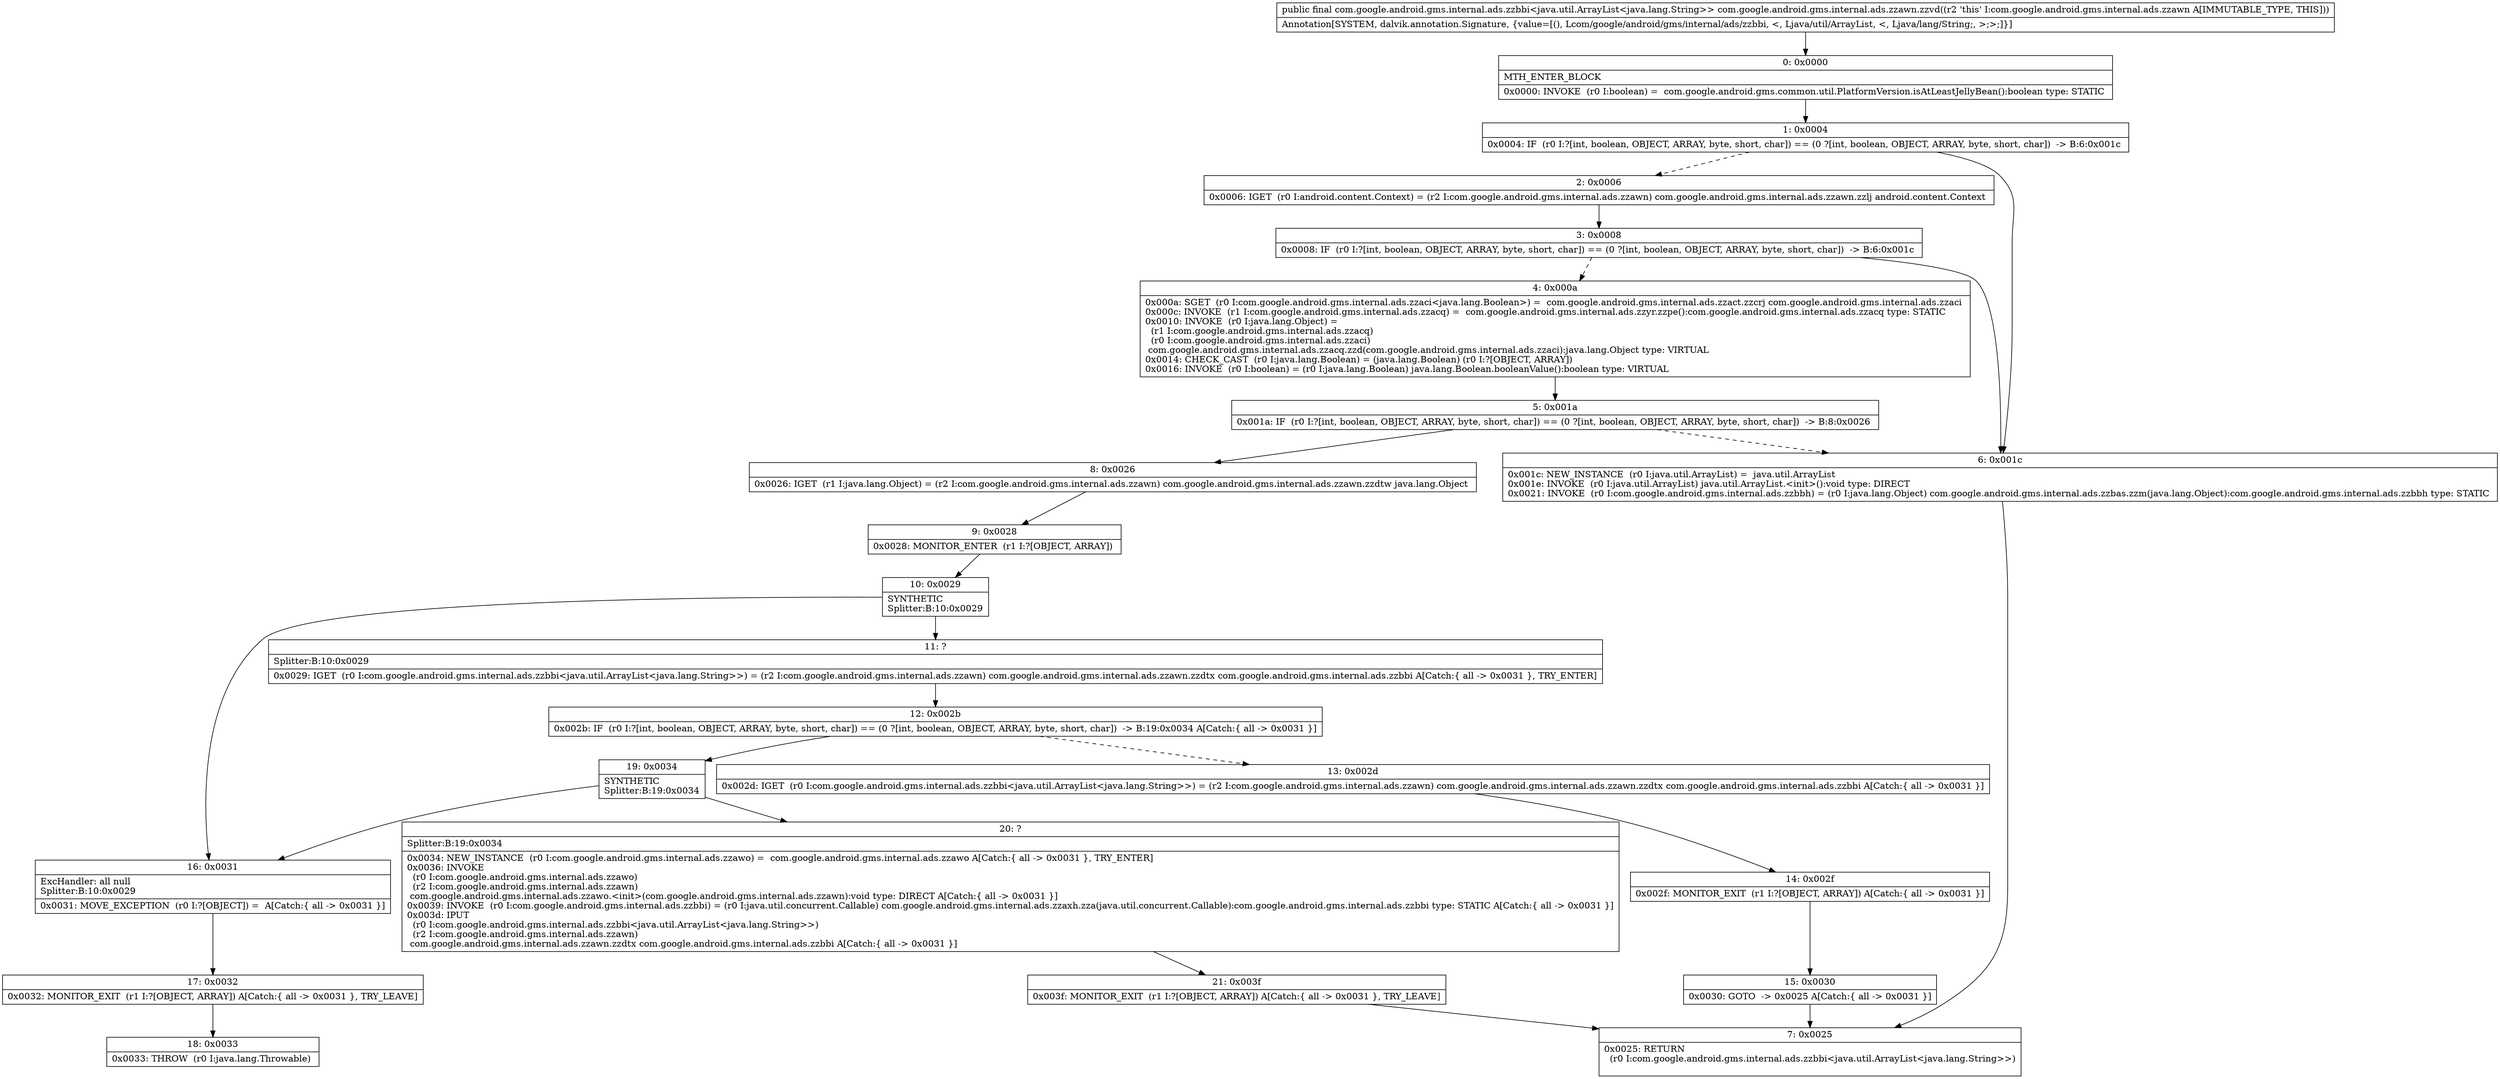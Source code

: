 digraph "CFG forcom.google.android.gms.internal.ads.zzawn.zzvd()Lcom\/google\/android\/gms\/internal\/ads\/zzbbi;" {
Node_0 [shape=record,label="{0\:\ 0x0000|MTH_ENTER_BLOCK\l|0x0000: INVOKE  (r0 I:boolean) =  com.google.android.gms.common.util.PlatformVersion.isAtLeastJellyBean():boolean type: STATIC \l}"];
Node_1 [shape=record,label="{1\:\ 0x0004|0x0004: IF  (r0 I:?[int, boolean, OBJECT, ARRAY, byte, short, char]) == (0 ?[int, boolean, OBJECT, ARRAY, byte, short, char])  \-\> B:6:0x001c \l}"];
Node_2 [shape=record,label="{2\:\ 0x0006|0x0006: IGET  (r0 I:android.content.Context) = (r2 I:com.google.android.gms.internal.ads.zzawn) com.google.android.gms.internal.ads.zzawn.zzlj android.content.Context \l}"];
Node_3 [shape=record,label="{3\:\ 0x0008|0x0008: IF  (r0 I:?[int, boolean, OBJECT, ARRAY, byte, short, char]) == (0 ?[int, boolean, OBJECT, ARRAY, byte, short, char])  \-\> B:6:0x001c \l}"];
Node_4 [shape=record,label="{4\:\ 0x000a|0x000a: SGET  (r0 I:com.google.android.gms.internal.ads.zzaci\<java.lang.Boolean\>) =  com.google.android.gms.internal.ads.zzact.zzcrj com.google.android.gms.internal.ads.zzaci \l0x000c: INVOKE  (r1 I:com.google.android.gms.internal.ads.zzacq) =  com.google.android.gms.internal.ads.zzyr.zzpe():com.google.android.gms.internal.ads.zzacq type: STATIC \l0x0010: INVOKE  (r0 I:java.lang.Object) = \l  (r1 I:com.google.android.gms.internal.ads.zzacq)\l  (r0 I:com.google.android.gms.internal.ads.zzaci)\l com.google.android.gms.internal.ads.zzacq.zzd(com.google.android.gms.internal.ads.zzaci):java.lang.Object type: VIRTUAL \l0x0014: CHECK_CAST  (r0 I:java.lang.Boolean) = (java.lang.Boolean) (r0 I:?[OBJECT, ARRAY]) \l0x0016: INVOKE  (r0 I:boolean) = (r0 I:java.lang.Boolean) java.lang.Boolean.booleanValue():boolean type: VIRTUAL \l}"];
Node_5 [shape=record,label="{5\:\ 0x001a|0x001a: IF  (r0 I:?[int, boolean, OBJECT, ARRAY, byte, short, char]) == (0 ?[int, boolean, OBJECT, ARRAY, byte, short, char])  \-\> B:8:0x0026 \l}"];
Node_6 [shape=record,label="{6\:\ 0x001c|0x001c: NEW_INSTANCE  (r0 I:java.util.ArrayList) =  java.util.ArrayList \l0x001e: INVOKE  (r0 I:java.util.ArrayList) java.util.ArrayList.\<init\>():void type: DIRECT \l0x0021: INVOKE  (r0 I:com.google.android.gms.internal.ads.zzbbh) = (r0 I:java.lang.Object) com.google.android.gms.internal.ads.zzbas.zzm(java.lang.Object):com.google.android.gms.internal.ads.zzbbh type: STATIC \l}"];
Node_7 [shape=record,label="{7\:\ 0x0025|0x0025: RETURN  \l  (r0 I:com.google.android.gms.internal.ads.zzbbi\<java.util.ArrayList\<java.lang.String\>\>)\l \l}"];
Node_8 [shape=record,label="{8\:\ 0x0026|0x0026: IGET  (r1 I:java.lang.Object) = (r2 I:com.google.android.gms.internal.ads.zzawn) com.google.android.gms.internal.ads.zzawn.zzdtw java.lang.Object \l}"];
Node_9 [shape=record,label="{9\:\ 0x0028|0x0028: MONITOR_ENTER  (r1 I:?[OBJECT, ARRAY]) \l}"];
Node_10 [shape=record,label="{10\:\ 0x0029|SYNTHETIC\lSplitter:B:10:0x0029\l}"];
Node_11 [shape=record,label="{11\:\ ?|Splitter:B:10:0x0029\l|0x0029: IGET  (r0 I:com.google.android.gms.internal.ads.zzbbi\<java.util.ArrayList\<java.lang.String\>\>) = (r2 I:com.google.android.gms.internal.ads.zzawn) com.google.android.gms.internal.ads.zzawn.zzdtx com.google.android.gms.internal.ads.zzbbi A[Catch:\{ all \-\> 0x0031 \}, TRY_ENTER]\l}"];
Node_12 [shape=record,label="{12\:\ 0x002b|0x002b: IF  (r0 I:?[int, boolean, OBJECT, ARRAY, byte, short, char]) == (0 ?[int, boolean, OBJECT, ARRAY, byte, short, char])  \-\> B:19:0x0034 A[Catch:\{ all \-\> 0x0031 \}]\l}"];
Node_13 [shape=record,label="{13\:\ 0x002d|0x002d: IGET  (r0 I:com.google.android.gms.internal.ads.zzbbi\<java.util.ArrayList\<java.lang.String\>\>) = (r2 I:com.google.android.gms.internal.ads.zzawn) com.google.android.gms.internal.ads.zzawn.zzdtx com.google.android.gms.internal.ads.zzbbi A[Catch:\{ all \-\> 0x0031 \}]\l}"];
Node_14 [shape=record,label="{14\:\ 0x002f|0x002f: MONITOR_EXIT  (r1 I:?[OBJECT, ARRAY]) A[Catch:\{ all \-\> 0x0031 \}]\l}"];
Node_15 [shape=record,label="{15\:\ 0x0030|0x0030: GOTO  \-\> 0x0025 A[Catch:\{ all \-\> 0x0031 \}]\l}"];
Node_16 [shape=record,label="{16\:\ 0x0031|ExcHandler: all null\lSplitter:B:10:0x0029\l|0x0031: MOVE_EXCEPTION  (r0 I:?[OBJECT]) =  A[Catch:\{ all \-\> 0x0031 \}]\l}"];
Node_17 [shape=record,label="{17\:\ 0x0032|0x0032: MONITOR_EXIT  (r1 I:?[OBJECT, ARRAY]) A[Catch:\{ all \-\> 0x0031 \}, TRY_LEAVE]\l}"];
Node_18 [shape=record,label="{18\:\ 0x0033|0x0033: THROW  (r0 I:java.lang.Throwable) \l}"];
Node_19 [shape=record,label="{19\:\ 0x0034|SYNTHETIC\lSplitter:B:19:0x0034\l}"];
Node_20 [shape=record,label="{20\:\ ?|Splitter:B:19:0x0034\l|0x0034: NEW_INSTANCE  (r0 I:com.google.android.gms.internal.ads.zzawo) =  com.google.android.gms.internal.ads.zzawo A[Catch:\{ all \-\> 0x0031 \}, TRY_ENTER]\l0x0036: INVOKE  \l  (r0 I:com.google.android.gms.internal.ads.zzawo)\l  (r2 I:com.google.android.gms.internal.ads.zzawn)\l com.google.android.gms.internal.ads.zzawo.\<init\>(com.google.android.gms.internal.ads.zzawn):void type: DIRECT A[Catch:\{ all \-\> 0x0031 \}]\l0x0039: INVOKE  (r0 I:com.google.android.gms.internal.ads.zzbbi) = (r0 I:java.util.concurrent.Callable) com.google.android.gms.internal.ads.zzaxh.zza(java.util.concurrent.Callable):com.google.android.gms.internal.ads.zzbbi type: STATIC A[Catch:\{ all \-\> 0x0031 \}]\l0x003d: IPUT  \l  (r0 I:com.google.android.gms.internal.ads.zzbbi\<java.util.ArrayList\<java.lang.String\>\>)\l  (r2 I:com.google.android.gms.internal.ads.zzawn)\l com.google.android.gms.internal.ads.zzawn.zzdtx com.google.android.gms.internal.ads.zzbbi A[Catch:\{ all \-\> 0x0031 \}]\l}"];
Node_21 [shape=record,label="{21\:\ 0x003f|0x003f: MONITOR_EXIT  (r1 I:?[OBJECT, ARRAY]) A[Catch:\{ all \-\> 0x0031 \}, TRY_LEAVE]\l}"];
MethodNode[shape=record,label="{public final com.google.android.gms.internal.ads.zzbbi\<java.util.ArrayList\<java.lang.String\>\> com.google.android.gms.internal.ads.zzawn.zzvd((r2 'this' I:com.google.android.gms.internal.ads.zzawn A[IMMUTABLE_TYPE, THIS]))  | Annotation[SYSTEM, dalvik.annotation.Signature, \{value=[(), Lcom\/google\/android\/gms\/internal\/ads\/zzbbi, \<, Ljava\/util\/ArrayList, \<, Ljava\/lang\/String;, \>;\>;]\}]\l}"];
MethodNode -> Node_0;
Node_0 -> Node_1;
Node_1 -> Node_2[style=dashed];
Node_1 -> Node_6;
Node_2 -> Node_3;
Node_3 -> Node_4[style=dashed];
Node_3 -> Node_6;
Node_4 -> Node_5;
Node_5 -> Node_6[style=dashed];
Node_5 -> Node_8;
Node_6 -> Node_7;
Node_8 -> Node_9;
Node_9 -> Node_10;
Node_10 -> Node_11;
Node_10 -> Node_16;
Node_11 -> Node_12;
Node_12 -> Node_13[style=dashed];
Node_12 -> Node_19;
Node_13 -> Node_14;
Node_14 -> Node_15;
Node_15 -> Node_7;
Node_16 -> Node_17;
Node_17 -> Node_18;
Node_19 -> Node_20;
Node_19 -> Node_16;
Node_20 -> Node_21;
Node_21 -> Node_7;
}

